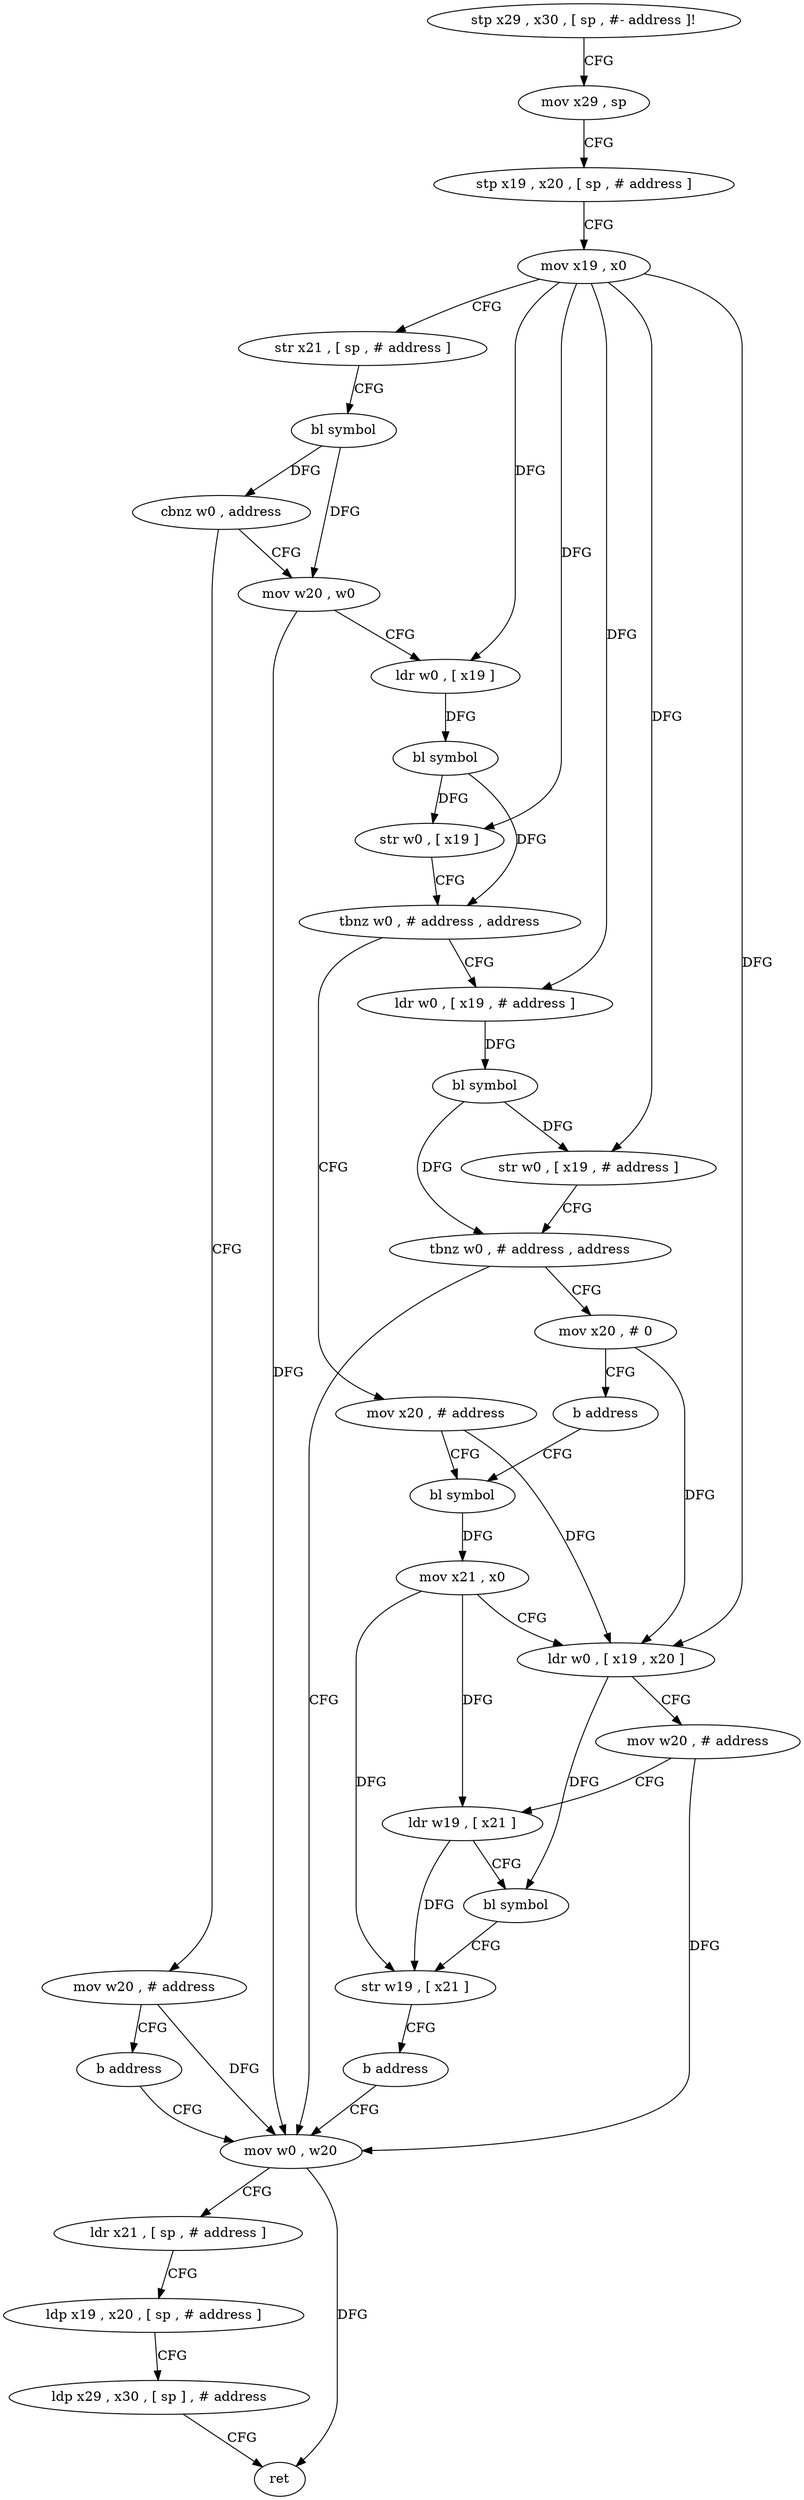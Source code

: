 digraph "func" {
"4236200" [label = "stp x29 , x30 , [ sp , #- address ]!" ]
"4236204" [label = "mov x29 , sp" ]
"4236208" [label = "stp x19 , x20 , [ sp , # address ]" ]
"4236212" [label = "mov x19 , x0" ]
"4236216" [label = "str x21 , [ sp , # address ]" ]
"4236220" [label = "bl symbol" ]
"4236224" [label = "cbnz w0 , address" ]
"4236336" [label = "mov w20 , # address" ]
"4236228" [label = "mov w20 , w0" ]
"4236340" [label = "b address" ]
"4236264" [label = "mov w0 , w20" ]
"4236232" [label = "ldr w0 , [ x19 ]" ]
"4236236" [label = "bl symbol" ]
"4236240" [label = "str w0 , [ x19 ]" ]
"4236244" [label = "tbnz w0 , # address , address" ]
"4236288" [label = "mov x20 , # address" ]
"4236248" [label = "ldr w0 , [ x19 , # address ]" ]
"4236268" [label = "ldr x21 , [ sp , # address ]" ]
"4236272" [label = "ldp x19 , x20 , [ sp , # address ]" ]
"4236276" [label = "ldp x29 , x30 , [ sp ] , # address" ]
"4236280" [label = "ret" ]
"4236292" [label = "bl symbol" ]
"4236252" [label = "bl symbol" ]
"4236256" [label = "str w0 , [ x19 , # address ]" ]
"4236260" [label = "tbnz w0 , # address , address" ]
"4236328" [label = "mov x20 , # 0" ]
"4236332" [label = "b address" ]
"4236296" [label = "mov x21 , x0" ]
"4236300" [label = "ldr w0 , [ x19 , x20 ]" ]
"4236304" [label = "mov w20 , # address" ]
"4236308" [label = "ldr w19 , [ x21 ]" ]
"4236312" [label = "bl symbol" ]
"4236316" [label = "str w19 , [ x21 ]" ]
"4236320" [label = "b address" ]
"4236200" -> "4236204" [ label = "CFG" ]
"4236204" -> "4236208" [ label = "CFG" ]
"4236208" -> "4236212" [ label = "CFG" ]
"4236212" -> "4236216" [ label = "CFG" ]
"4236212" -> "4236232" [ label = "DFG" ]
"4236212" -> "4236240" [ label = "DFG" ]
"4236212" -> "4236248" [ label = "DFG" ]
"4236212" -> "4236256" [ label = "DFG" ]
"4236212" -> "4236300" [ label = "DFG" ]
"4236216" -> "4236220" [ label = "CFG" ]
"4236220" -> "4236224" [ label = "DFG" ]
"4236220" -> "4236228" [ label = "DFG" ]
"4236224" -> "4236336" [ label = "CFG" ]
"4236224" -> "4236228" [ label = "CFG" ]
"4236336" -> "4236340" [ label = "CFG" ]
"4236336" -> "4236264" [ label = "DFG" ]
"4236228" -> "4236232" [ label = "CFG" ]
"4236228" -> "4236264" [ label = "DFG" ]
"4236340" -> "4236264" [ label = "CFG" ]
"4236264" -> "4236268" [ label = "CFG" ]
"4236264" -> "4236280" [ label = "DFG" ]
"4236232" -> "4236236" [ label = "DFG" ]
"4236236" -> "4236240" [ label = "DFG" ]
"4236236" -> "4236244" [ label = "DFG" ]
"4236240" -> "4236244" [ label = "CFG" ]
"4236244" -> "4236288" [ label = "CFG" ]
"4236244" -> "4236248" [ label = "CFG" ]
"4236288" -> "4236292" [ label = "CFG" ]
"4236288" -> "4236300" [ label = "DFG" ]
"4236248" -> "4236252" [ label = "DFG" ]
"4236268" -> "4236272" [ label = "CFG" ]
"4236272" -> "4236276" [ label = "CFG" ]
"4236276" -> "4236280" [ label = "CFG" ]
"4236292" -> "4236296" [ label = "DFG" ]
"4236252" -> "4236256" [ label = "DFG" ]
"4236252" -> "4236260" [ label = "DFG" ]
"4236256" -> "4236260" [ label = "CFG" ]
"4236260" -> "4236328" [ label = "CFG" ]
"4236260" -> "4236264" [ label = "CFG" ]
"4236328" -> "4236332" [ label = "CFG" ]
"4236328" -> "4236300" [ label = "DFG" ]
"4236332" -> "4236292" [ label = "CFG" ]
"4236296" -> "4236300" [ label = "CFG" ]
"4236296" -> "4236308" [ label = "DFG" ]
"4236296" -> "4236316" [ label = "DFG" ]
"4236300" -> "4236304" [ label = "CFG" ]
"4236300" -> "4236312" [ label = "DFG" ]
"4236304" -> "4236308" [ label = "CFG" ]
"4236304" -> "4236264" [ label = "DFG" ]
"4236308" -> "4236312" [ label = "CFG" ]
"4236308" -> "4236316" [ label = "DFG" ]
"4236312" -> "4236316" [ label = "CFG" ]
"4236316" -> "4236320" [ label = "CFG" ]
"4236320" -> "4236264" [ label = "CFG" ]
}
